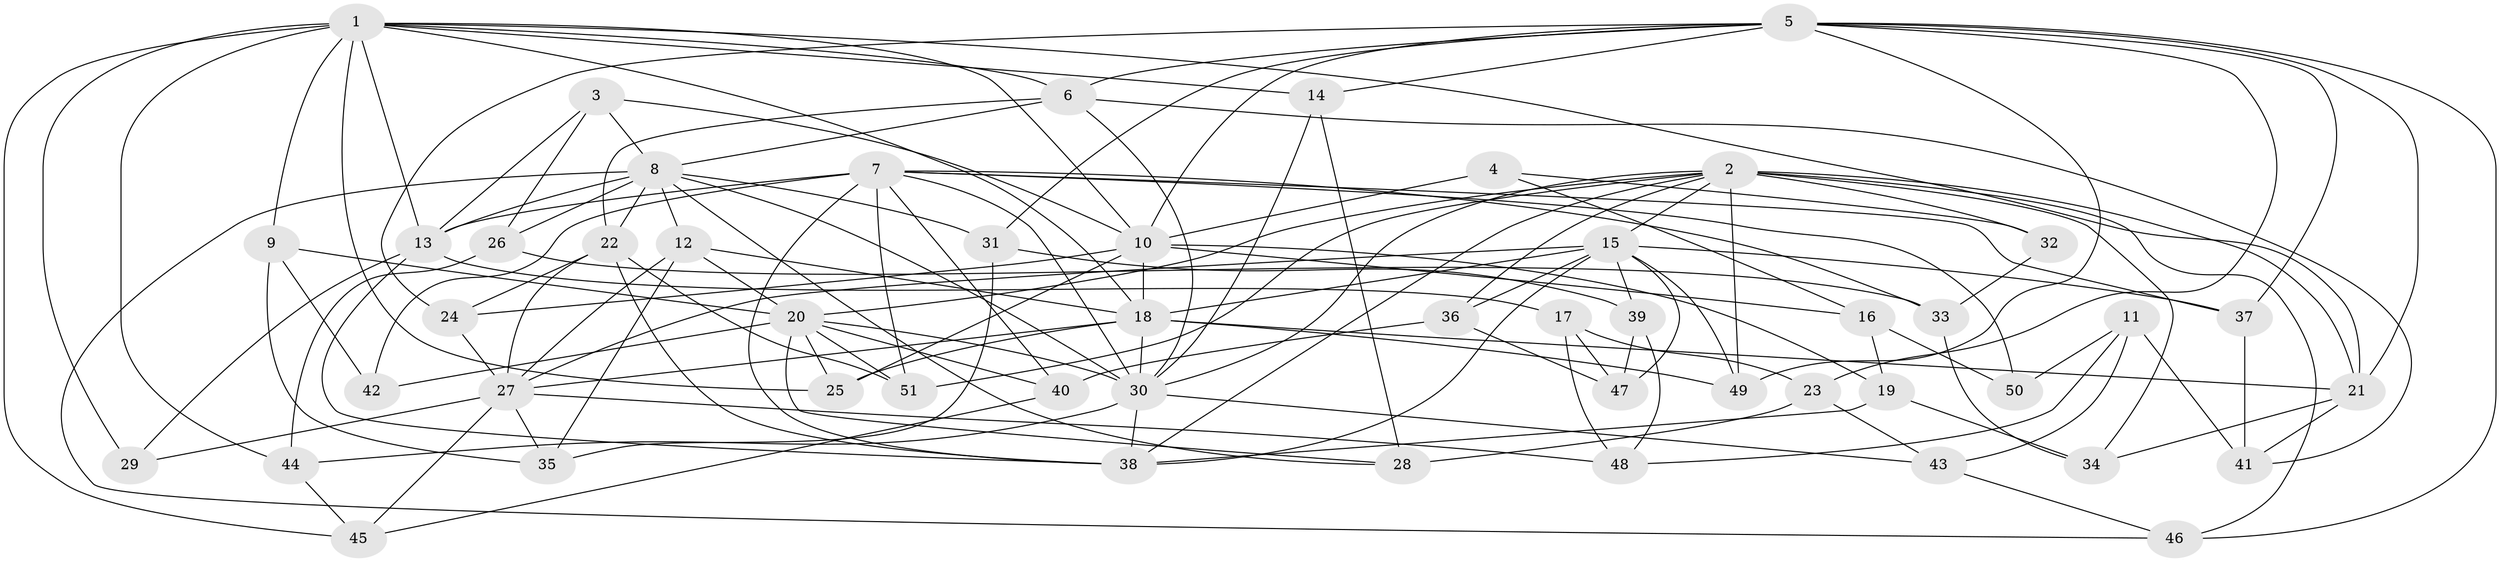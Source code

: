 // original degree distribution, {4: 1.0}
// Generated by graph-tools (version 1.1) at 2025/38/03/09/25 02:38:15]
// undirected, 51 vertices, 137 edges
graph export_dot {
graph [start="1"]
  node [color=gray90,style=filled];
  1;
  2;
  3;
  4;
  5;
  6;
  7;
  8;
  9;
  10;
  11;
  12;
  13;
  14;
  15;
  16;
  17;
  18;
  19;
  20;
  21;
  22;
  23;
  24;
  25;
  26;
  27;
  28;
  29;
  30;
  31;
  32;
  33;
  34;
  35;
  36;
  37;
  38;
  39;
  40;
  41;
  42;
  43;
  44;
  45;
  46;
  47;
  48;
  49;
  50;
  51;
  1 -- 6 [weight=1.0];
  1 -- 9 [weight=1.0];
  1 -- 10 [weight=1.0];
  1 -- 13 [weight=1.0];
  1 -- 14 [weight=1.0];
  1 -- 18 [weight=1.0];
  1 -- 21 [weight=1.0];
  1 -- 25 [weight=1.0];
  1 -- 29 [weight=2.0];
  1 -- 44 [weight=1.0];
  1 -- 45 [weight=1.0];
  2 -- 15 [weight=1.0];
  2 -- 20 [weight=1.0];
  2 -- 21 [weight=1.0];
  2 -- 30 [weight=1.0];
  2 -- 32 [weight=2.0];
  2 -- 34 [weight=1.0];
  2 -- 36 [weight=1.0];
  2 -- 38 [weight=1.0];
  2 -- 46 [weight=1.0];
  2 -- 49 [weight=1.0];
  2 -- 51 [weight=1.0];
  3 -- 8 [weight=1.0];
  3 -- 10 [weight=1.0];
  3 -- 13 [weight=1.0];
  3 -- 26 [weight=1.0];
  4 -- 10 [weight=2.0];
  4 -- 16 [weight=1.0];
  4 -- 32 [weight=1.0];
  5 -- 6 [weight=1.0];
  5 -- 10 [weight=1.0];
  5 -- 14 [weight=1.0];
  5 -- 21 [weight=1.0];
  5 -- 23 [weight=1.0];
  5 -- 24 [weight=1.0];
  5 -- 31 [weight=1.0];
  5 -- 37 [weight=1.0];
  5 -- 46 [weight=1.0];
  5 -- 49 [weight=1.0];
  6 -- 8 [weight=1.0];
  6 -- 22 [weight=1.0];
  6 -- 30 [weight=1.0];
  6 -- 41 [weight=1.0];
  7 -- 13 [weight=1.0];
  7 -- 30 [weight=1.0];
  7 -- 33 [weight=1.0];
  7 -- 37 [weight=1.0];
  7 -- 38 [weight=2.0];
  7 -- 40 [weight=1.0];
  7 -- 42 [weight=2.0];
  7 -- 50 [weight=2.0];
  7 -- 51 [weight=1.0];
  8 -- 12 [weight=1.0];
  8 -- 13 [weight=3.0];
  8 -- 22 [weight=1.0];
  8 -- 26 [weight=1.0];
  8 -- 28 [weight=1.0];
  8 -- 30 [weight=1.0];
  8 -- 31 [weight=1.0];
  8 -- 46 [weight=1.0];
  9 -- 20 [weight=1.0];
  9 -- 35 [weight=1.0];
  9 -- 42 [weight=1.0];
  10 -- 16 [weight=1.0];
  10 -- 18 [weight=3.0];
  10 -- 19 [weight=1.0];
  10 -- 24 [weight=1.0];
  10 -- 25 [weight=1.0];
  11 -- 41 [weight=1.0];
  11 -- 43 [weight=1.0];
  11 -- 48 [weight=1.0];
  11 -- 50 [weight=1.0];
  12 -- 18 [weight=1.0];
  12 -- 20 [weight=2.0];
  12 -- 27 [weight=1.0];
  12 -- 35 [weight=1.0];
  13 -- 17 [weight=1.0];
  13 -- 29 [weight=1.0];
  13 -- 38 [weight=2.0];
  14 -- 28 [weight=1.0];
  14 -- 30 [weight=1.0];
  15 -- 18 [weight=1.0];
  15 -- 27 [weight=1.0];
  15 -- 36 [weight=1.0];
  15 -- 37 [weight=1.0];
  15 -- 38 [weight=2.0];
  15 -- 39 [weight=1.0];
  15 -- 47 [weight=1.0];
  15 -- 49 [weight=1.0];
  16 -- 19 [weight=1.0];
  16 -- 50 [weight=1.0];
  17 -- 23 [weight=1.0];
  17 -- 47 [weight=1.0];
  17 -- 48 [weight=1.0];
  18 -- 21 [weight=1.0];
  18 -- 25 [weight=1.0];
  18 -- 27 [weight=2.0];
  18 -- 30 [weight=1.0];
  18 -- 49 [weight=1.0];
  19 -- 34 [weight=1.0];
  19 -- 38 [weight=1.0];
  20 -- 25 [weight=1.0];
  20 -- 28 [weight=1.0];
  20 -- 30 [weight=1.0];
  20 -- 40 [weight=1.0];
  20 -- 42 [weight=1.0];
  20 -- 51 [weight=1.0];
  21 -- 34 [weight=1.0];
  21 -- 41 [weight=1.0];
  22 -- 24 [weight=1.0];
  22 -- 27 [weight=1.0];
  22 -- 38 [weight=1.0];
  22 -- 51 [weight=1.0];
  23 -- 28 [weight=1.0];
  23 -- 43 [weight=1.0];
  24 -- 27 [weight=1.0];
  26 -- 33 [weight=1.0];
  26 -- 44 [weight=1.0];
  27 -- 29 [weight=1.0];
  27 -- 35 [weight=1.0];
  27 -- 45 [weight=1.0];
  27 -- 48 [weight=1.0];
  30 -- 38 [weight=1.0];
  30 -- 43 [weight=1.0];
  30 -- 44 [weight=1.0];
  31 -- 35 [weight=1.0];
  31 -- 39 [weight=1.0];
  32 -- 33 [weight=1.0];
  33 -- 34 [weight=1.0];
  36 -- 40 [weight=1.0];
  36 -- 47 [weight=1.0];
  37 -- 41 [weight=1.0];
  39 -- 47 [weight=1.0];
  39 -- 48 [weight=1.0];
  40 -- 45 [weight=1.0];
  43 -- 46 [weight=1.0];
  44 -- 45 [weight=1.0];
}
